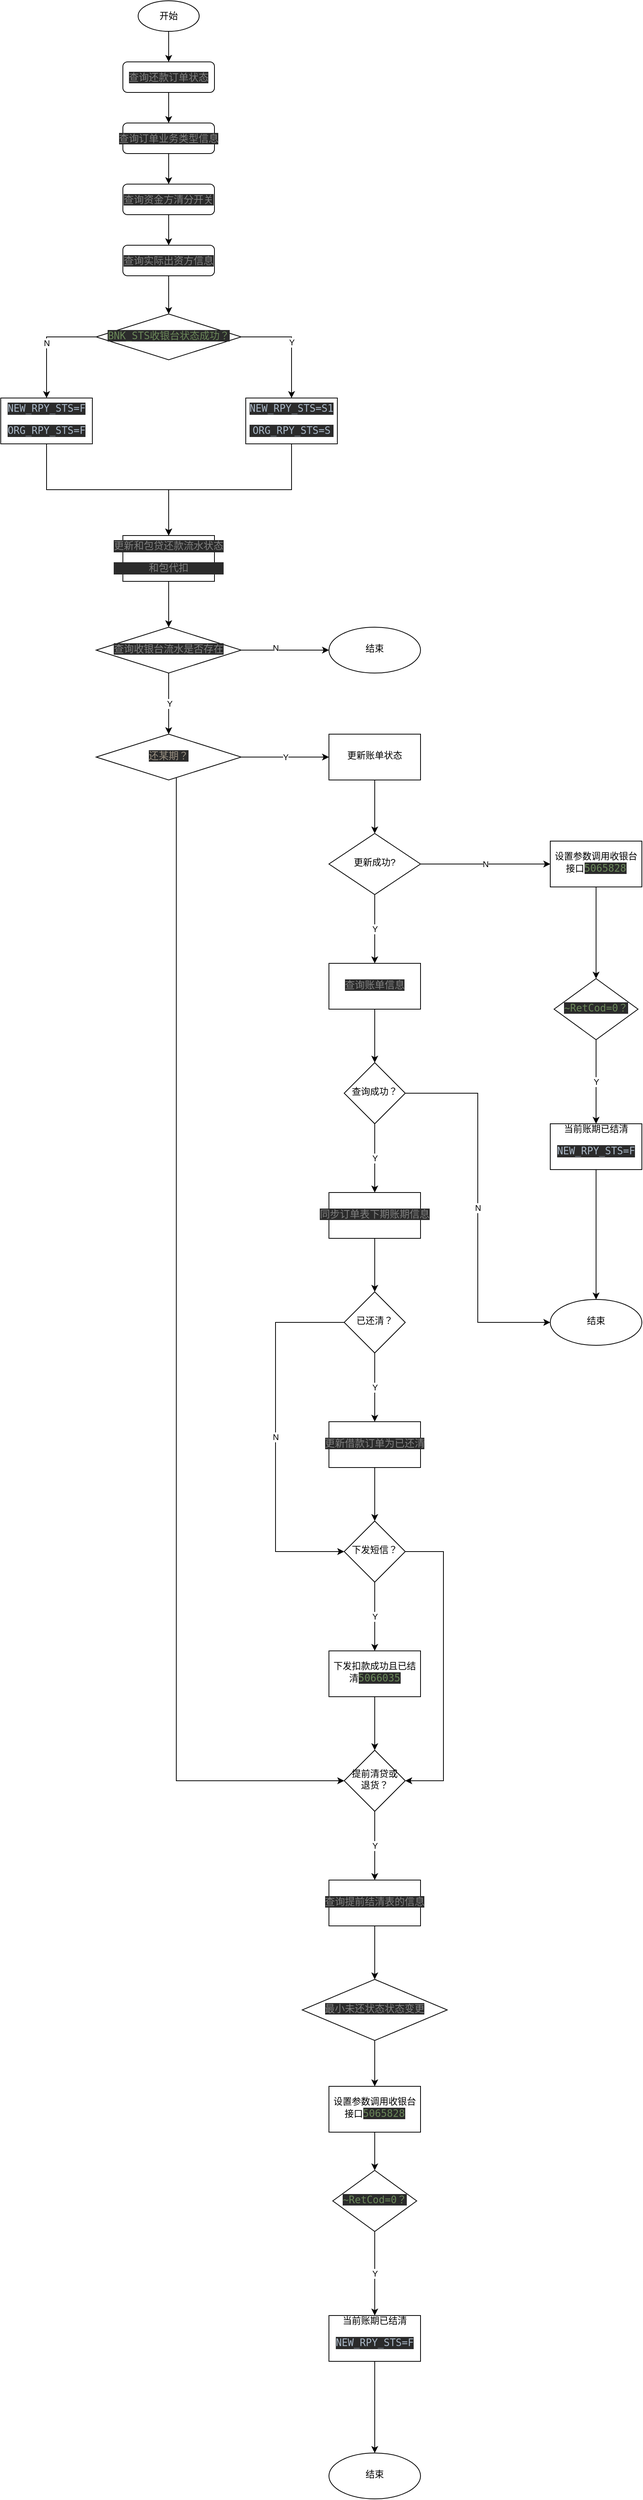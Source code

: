<mxfile version="15.7.3" type="github">
  <diagram id="C5RBs43oDa-KdzZeNtuy" name="Page-1">
    <mxGraphModel dx="771" dy="790" grid="1" gridSize="10" guides="1" tooltips="1" connect="1" arrows="1" fold="1" page="1" pageScale="1" pageWidth="827" pageHeight="1169" math="0" shadow="0">
      <root>
        <mxCell id="WIyWlLk6GJQsqaUBKTNV-0" />
        <mxCell id="WIyWlLk6GJQsqaUBKTNV-1" parent="WIyWlLk6GJQsqaUBKTNV-0" />
        <mxCell id="b61vP8WBhK-4Qb4kTyEm-3" style="edgeStyle=orthogonalEdgeStyle;curved=0;rounded=1;sketch=0;orthogonalLoop=1;jettySize=auto;html=1;entryX=0.5;entryY=0;entryDx=0;entryDy=0;" parent="WIyWlLk6GJQsqaUBKTNV-1" source="WIyWlLk6GJQsqaUBKTNV-3" target="b61vP8WBhK-4Qb4kTyEm-8" edge="1">
          <mxGeometry relative="1" as="geometry" />
        </mxCell>
        <mxCell id="WIyWlLk6GJQsqaUBKTNV-3" value="&lt;pre style=&quot;background-color: rgb(43 , 43 , 43) ; color: rgb(169 , 183 , 198) ; font-family: , monospace ; font-size: 9.8pt&quot;&gt;&lt;span style=&quot;color: rgb(128 , 128 , 128)&quot;&gt;查询还款订单状态&lt;/span&gt;&lt;/pre&gt;" style="rounded=1;whiteSpace=wrap;html=1;fontSize=12;glass=0;strokeWidth=1;shadow=0;" parent="WIyWlLk6GJQsqaUBKTNV-1" vertex="1">
          <mxGeometry x="160" y="120" width="120" height="40" as="geometry" />
        </mxCell>
        <mxCell id="b61vP8WBhK-4Qb4kTyEm-2" style="edgeStyle=orthogonalEdgeStyle;curved=0;rounded=1;sketch=0;orthogonalLoop=1;jettySize=auto;html=1;entryX=0.5;entryY=0;entryDx=0;entryDy=0;" parent="WIyWlLk6GJQsqaUBKTNV-1" source="b61vP8WBhK-4Qb4kTyEm-0" target="WIyWlLk6GJQsqaUBKTNV-3" edge="1">
          <mxGeometry relative="1" as="geometry" />
        </mxCell>
        <mxCell id="b61vP8WBhK-4Qb4kTyEm-0" value="开始" style="ellipse;whiteSpace=wrap;html=1;rounded=0;sketch=0;" parent="WIyWlLk6GJQsqaUBKTNV-1" vertex="1">
          <mxGeometry x="180" y="40" width="80" height="40" as="geometry" />
        </mxCell>
        <mxCell id="g_ZPrON8hwSZhgm6f8qv-13" value="" style="edgeStyle=orthogonalEdgeStyle;rounded=0;orthogonalLoop=1;jettySize=auto;html=1;" edge="1" parent="WIyWlLk6GJQsqaUBKTNV-1" source="b61vP8WBhK-4Qb4kTyEm-8" target="g_ZPrON8hwSZhgm6f8qv-0">
          <mxGeometry relative="1" as="geometry" />
        </mxCell>
        <mxCell id="b61vP8WBhK-4Qb4kTyEm-8" value="&lt;pre style=&quot;background-color: rgb(43 , 43 , 43) ; color: rgb(169 , 183 , 198) ; font-family: , monospace ; font-size: 9.8pt&quot;&gt;&lt;span style=&quot;color: rgb(128 , 128 , 128)&quot;&gt;查询订单业务类型信息&lt;/span&gt;&lt;/pre&gt;" style="rounded=1;whiteSpace=wrap;html=1;fontSize=12;glass=0;strokeWidth=1;shadow=0;" parent="WIyWlLk6GJQsqaUBKTNV-1" vertex="1">
          <mxGeometry x="160" y="200" width="120" height="40" as="geometry" />
        </mxCell>
        <mxCell id="g_ZPrON8hwSZhgm6f8qv-14" value="" style="edgeStyle=orthogonalEdgeStyle;rounded=0;orthogonalLoop=1;jettySize=auto;html=1;" edge="1" parent="WIyWlLk6GJQsqaUBKTNV-1" source="g_ZPrON8hwSZhgm6f8qv-0" target="g_ZPrON8hwSZhgm6f8qv-2">
          <mxGeometry relative="1" as="geometry" />
        </mxCell>
        <mxCell id="g_ZPrON8hwSZhgm6f8qv-0" value="&lt;pre style=&quot;background-color: rgb(43 , 43 , 43) ; color: rgb(169 , 183 , 198) ; font-size: 9.8pt&quot;&gt;&lt;pre style=&quot;background-color: rgb(43 , 43 , 43) ; color: rgb(169 , 183 , 198) ; font-size: 9.8pt&quot;&gt;&lt;span style=&quot;color: rgb(128 , 128 , 128)&quot;&gt;查询资金方清分开关&lt;/span&gt;&lt;/pre&gt;&lt;/pre&gt;" style="rounded=1;whiteSpace=wrap;html=1;fontSize=12;glass=0;strokeWidth=1;shadow=0;" vertex="1" parent="WIyWlLk6GJQsqaUBKTNV-1">
          <mxGeometry x="160" y="280" width="120" height="40" as="geometry" />
        </mxCell>
        <mxCell id="g_ZPrON8hwSZhgm6f8qv-15" value="" style="edgeStyle=orthogonalEdgeStyle;rounded=0;orthogonalLoop=1;jettySize=auto;html=1;" edge="1" parent="WIyWlLk6GJQsqaUBKTNV-1" source="g_ZPrON8hwSZhgm6f8qv-2" target="g_ZPrON8hwSZhgm6f8qv-4">
          <mxGeometry relative="1" as="geometry" />
        </mxCell>
        <mxCell id="g_ZPrON8hwSZhgm6f8qv-2" value="&lt;pre style=&quot;background-color: rgb(43 , 43 , 43) ; color: rgb(169 , 183 , 198) ; font-size: 9.8pt&quot;&gt;&lt;pre style=&quot;background-color: rgb(43 , 43 , 43) ; color: rgb(169 , 183 , 198) ; font-size: 9.8pt&quot;&gt;&lt;pre style=&quot;background-color: rgb(43 , 43 , 43) ; color: rgb(169 , 183 , 198) ; font-size: 9.8pt&quot;&gt;&lt;pre style=&quot;background-color: rgb(43 , 43 , 43) ; color: rgb(169 , 183 , 198) ; font-family: , monospace ; font-size: 9.8pt&quot;&gt;&lt;span style=&quot;color: rgb(128 , 128 , 128)&quot;&gt;查询实际出资方信息&lt;/span&gt;&lt;/pre&gt;&lt;/pre&gt;&lt;/pre&gt;&lt;/pre&gt;" style="rounded=1;whiteSpace=wrap;html=1;fontSize=12;glass=0;strokeWidth=1;shadow=0;" vertex="1" parent="WIyWlLk6GJQsqaUBKTNV-1">
          <mxGeometry x="160" y="360" width="120" height="40" as="geometry" />
        </mxCell>
        <mxCell id="g_ZPrON8hwSZhgm6f8qv-6" value="Y" style="edgeStyle=orthogonalEdgeStyle;rounded=0;orthogonalLoop=1;jettySize=auto;html=1;" edge="1" parent="WIyWlLk6GJQsqaUBKTNV-1" source="g_ZPrON8hwSZhgm6f8qv-4" target="g_ZPrON8hwSZhgm6f8qv-5">
          <mxGeometry relative="1" as="geometry">
            <Array as="points">
              <mxPoint x="381" y="480" />
            </Array>
          </mxGeometry>
        </mxCell>
        <mxCell id="g_ZPrON8hwSZhgm6f8qv-8" value="N" style="edgeStyle=orthogonalEdgeStyle;rounded=0;orthogonalLoop=1;jettySize=auto;html=1;" edge="1" parent="WIyWlLk6GJQsqaUBKTNV-1" source="g_ZPrON8hwSZhgm6f8qv-4" target="g_ZPrON8hwSZhgm6f8qv-7">
          <mxGeometry relative="1" as="geometry" />
        </mxCell>
        <mxCell id="g_ZPrON8hwSZhgm6f8qv-4" value="&lt;pre style=&quot;background-color: rgb(43 , 43 , 43) ; color: rgb(169 , 183 , 198) ; font-family: &amp;#34;jetbrains mono&amp;#34; , monospace ; font-size: 9.8pt&quot;&gt;&lt;span style=&quot;color: rgb(106 , 135 , 89)&quot;&gt;BNK_STS收银台状态成功？&lt;/span&gt;&lt;/pre&gt;" style="rhombus;whiteSpace=wrap;html=1;shadow=0;fontFamily=Helvetica;fontSize=12;align=center;strokeWidth=1;spacing=6;spacingTop=-4;" vertex="1" parent="WIyWlLk6GJQsqaUBKTNV-1">
          <mxGeometry x="125" y="450" width="190" height="60" as="geometry" />
        </mxCell>
        <mxCell id="g_ZPrON8hwSZhgm6f8qv-12" style="edgeStyle=orthogonalEdgeStyle;rounded=0;orthogonalLoop=1;jettySize=auto;html=1;entryX=0.5;entryY=0;entryDx=0;entryDy=0;" edge="1" parent="WIyWlLk6GJQsqaUBKTNV-1" source="g_ZPrON8hwSZhgm6f8qv-5" target="g_ZPrON8hwSZhgm6f8qv-9">
          <mxGeometry relative="1" as="geometry">
            <Array as="points">
              <mxPoint x="381" y="680" />
              <mxPoint x="220" y="680" />
            </Array>
          </mxGeometry>
        </mxCell>
        <mxCell id="g_ZPrON8hwSZhgm6f8qv-5" value="&lt;pre style=&quot;background-color: rgb(43 , 43 , 43) ; color: rgb(169 , 183 , 198) ; font-family: &amp;#34;jetbrains mono&amp;#34; , monospace ; font-size: 9.8pt&quot;&gt;NEW_RPY_STS=S1&lt;/pre&gt;&lt;pre style=&quot;background-color: rgb(43 , 43 , 43) ; color: rgb(169 , 183 , 198) ; font-family: &amp;#34;jetbrains mono&amp;#34; , monospace ; font-size: 9.8pt&quot;&gt;ORG_RPY_STS=S&lt;/pre&gt;" style="whiteSpace=wrap;html=1;shadow=0;strokeWidth=1;spacing=6;spacingTop=-4;" vertex="1" parent="WIyWlLk6GJQsqaUBKTNV-1">
          <mxGeometry x="321" y="560" width="120" height="60" as="geometry" />
        </mxCell>
        <mxCell id="g_ZPrON8hwSZhgm6f8qv-10" value="" style="edgeStyle=orthogonalEdgeStyle;rounded=0;orthogonalLoop=1;jettySize=auto;html=1;" edge="1" parent="WIyWlLk6GJQsqaUBKTNV-1" source="g_ZPrON8hwSZhgm6f8qv-7" target="g_ZPrON8hwSZhgm6f8qv-9">
          <mxGeometry relative="1" as="geometry">
            <Array as="points">
              <mxPoint x="60" y="680" />
              <mxPoint x="220" y="680" />
            </Array>
          </mxGeometry>
        </mxCell>
        <mxCell id="g_ZPrON8hwSZhgm6f8qv-7" value="&lt;pre style=&quot;background-color: rgb(43 , 43 , 43) ; color: rgb(169 , 183 , 198) ; font-family: &amp;#34;jetbrains mono&amp;#34; , monospace ; font-size: 9.8pt&quot;&gt;NEW_RPY_STS=F&lt;/pre&gt;&lt;pre style=&quot;background-color: rgb(43 , 43 , 43) ; color: rgb(169 , 183 , 198) ; font-family: &amp;#34;jetbrains mono&amp;#34; , monospace ; font-size: 9.8pt&quot;&gt;ORG_RPY_STS=F&lt;/pre&gt;" style="whiteSpace=wrap;html=1;shadow=0;strokeWidth=1;spacing=6;spacingTop=-4;" vertex="1" parent="WIyWlLk6GJQsqaUBKTNV-1">
          <mxGeometry y="560" width="120" height="60" as="geometry" />
        </mxCell>
        <mxCell id="g_ZPrON8hwSZhgm6f8qv-17" value="" style="edgeStyle=orthogonalEdgeStyle;rounded=0;orthogonalLoop=1;jettySize=auto;html=1;" edge="1" parent="WIyWlLk6GJQsqaUBKTNV-1" source="g_ZPrON8hwSZhgm6f8qv-9" target="g_ZPrON8hwSZhgm6f8qv-16">
          <mxGeometry relative="1" as="geometry" />
        </mxCell>
        <mxCell id="g_ZPrON8hwSZhgm6f8qv-9" value="&lt;pre style=&quot;background-color: rgb(43 , 43 , 43) ; color: rgb(169 , 183 , 198) ; font-size: 9.8pt&quot;&gt;&lt;span style=&quot;color: rgb(128 , 128 , 128)&quot;&gt;更新和包贷还款流水状态&lt;/span&gt;&lt;/pre&gt;&lt;pre style=&quot;background-color: rgb(43 , 43 , 43) ; color: rgb(169 , 183 , 198) ; font-size: 9.8pt&quot;&gt;&lt;span style=&quot;color: rgb(128 , 128 , 128)&quot;&gt;和包代扣&lt;/span&gt;&lt;/pre&gt;" style="whiteSpace=wrap;html=1;shadow=0;strokeWidth=1;spacing=6;spacingTop=-4;" vertex="1" parent="WIyWlLk6GJQsqaUBKTNV-1">
          <mxGeometry x="160" y="740" width="120" height="60" as="geometry" />
        </mxCell>
        <mxCell id="g_ZPrON8hwSZhgm6f8qv-19" value="" style="edgeStyle=orthogonalEdgeStyle;rounded=0;orthogonalLoop=1;jettySize=auto;html=1;" edge="1" parent="WIyWlLk6GJQsqaUBKTNV-1" source="g_ZPrON8hwSZhgm6f8qv-16" target="g_ZPrON8hwSZhgm6f8qv-18">
          <mxGeometry relative="1" as="geometry" />
        </mxCell>
        <mxCell id="g_ZPrON8hwSZhgm6f8qv-20" value="N" style="edgeLabel;html=1;align=center;verticalAlign=middle;resizable=0;points=[];" vertex="1" connectable="0" parent="g_ZPrON8hwSZhgm6f8qv-19">
          <mxGeometry x="-0.217" y="3" relative="1" as="geometry">
            <mxPoint as="offset" />
          </mxGeometry>
        </mxCell>
        <mxCell id="g_ZPrON8hwSZhgm6f8qv-22" value="Y" style="edgeStyle=orthogonalEdgeStyle;rounded=0;orthogonalLoop=1;jettySize=auto;html=1;" edge="1" parent="WIyWlLk6GJQsqaUBKTNV-1" source="g_ZPrON8hwSZhgm6f8qv-16">
          <mxGeometry relative="1" as="geometry">
            <mxPoint x="220" y="1000" as="targetPoint" />
          </mxGeometry>
        </mxCell>
        <mxCell id="g_ZPrON8hwSZhgm6f8qv-16" value="&lt;pre style=&quot;background-color: rgb(43 , 43 , 43) ; color: rgb(169 , 183 , 198) ; font-family: &amp;#34;jetbrains mono&amp;#34; , monospace ; font-size: 9.8pt&quot;&gt;&lt;pre style=&quot;background-color: rgb(43 , 43 , 43) ; color: rgb(169 , 183 , 198) ; font-family: , monospace ; font-size: 9.8pt&quot;&gt;&lt;span style=&quot;color: rgb(128 , 128 , 128)&quot;&gt;查询收银台流水是否存在&lt;/span&gt;&lt;/pre&gt;&lt;/pre&gt;" style="rhombus;whiteSpace=wrap;html=1;shadow=0;fontFamily=Helvetica;fontSize=12;align=center;strokeWidth=1;spacing=6;spacingTop=-4;" vertex="1" parent="WIyWlLk6GJQsqaUBKTNV-1">
          <mxGeometry x="125" y="860" width="190" height="60" as="geometry" />
        </mxCell>
        <mxCell id="g_ZPrON8hwSZhgm6f8qv-18" value="结束" style="ellipse;whiteSpace=wrap;html=1;shadow=0;strokeWidth=1;spacing=6;spacingTop=-4;" vertex="1" parent="WIyWlLk6GJQsqaUBKTNV-1">
          <mxGeometry x="430" y="860" width="120" height="60" as="geometry" />
        </mxCell>
        <mxCell id="g_ZPrON8hwSZhgm6f8qv-25" value="Y" style="edgeStyle=orthogonalEdgeStyle;rounded=0;orthogonalLoop=1;jettySize=auto;html=1;" edge="1" parent="WIyWlLk6GJQsqaUBKTNV-1" source="g_ZPrON8hwSZhgm6f8qv-23" target="g_ZPrON8hwSZhgm6f8qv-24">
          <mxGeometry relative="1" as="geometry" />
        </mxCell>
        <mxCell id="g_ZPrON8hwSZhgm6f8qv-79" style="edgeStyle=orthogonalEdgeStyle;rounded=0;orthogonalLoop=1;jettySize=auto;html=1;entryX=0;entryY=0.5;entryDx=0;entryDy=0;" edge="1" parent="WIyWlLk6GJQsqaUBKTNV-1" source="g_ZPrON8hwSZhgm6f8qv-23" target="g_ZPrON8hwSZhgm6f8qv-71">
          <mxGeometry relative="1" as="geometry">
            <Array as="points">
              <mxPoint x="230" y="2370" />
            </Array>
          </mxGeometry>
        </mxCell>
        <mxCell id="g_ZPrON8hwSZhgm6f8qv-23" value="&lt;pre style=&quot;background-color: rgb(43 , 43 , 43) ; font-family: &amp;#34;jetbrains mono&amp;#34; , monospace ; font-size: 9.8pt&quot;&gt;&lt;pre style=&quot;background-color: rgb(43 , 43 , 43) ; font-size: 9.8pt&quot;&gt;&lt;font color=&quot;#988f81&quot;&gt;还某期？&lt;/font&gt;&lt;/pre&gt;&lt;/pre&gt;" style="rhombus;whiteSpace=wrap;html=1;shadow=0;fontFamily=Helvetica;fontSize=12;align=center;strokeWidth=1;spacing=6;spacingTop=-4;" vertex="1" parent="WIyWlLk6GJQsqaUBKTNV-1">
          <mxGeometry x="125" y="1000" width="190" height="60" as="geometry" />
        </mxCell>
        <mxCell id="g_ZPrON8hwSZhgm6f8qv-27" value="" style="edgeStyle=orthogonalEdgeStyle;rounded=0;orthogonalLoop=1;jettySize=auto;html=1;" edge="1" parent="WIyWlLk6GJQsqaUBKTNV-1" source="g_ZPrON8hwSZhgm6f8qv-24" target="g_ZPrON8hwSZhgm6f8qv-26">
          <mxGeometry relative="1" as="geometry" />
        </mxCell>
        <mxCell id="g_ZPrON8hwSZhgm6f8qv-24" value="更新账单状态" style="whiteSpace=wrap;html=1;shadow=0;strokeWidth=1;spacing=6;spacingTop=-4;" vertex="1" parent="WIyWlLk6GJQsqaUBKTNV-1">
          <mxGeometry x="430" y="1000" width="120" height="60" as="geometry" />
        </mxCell>
        <mxCell id="g_ZPrON8hwSZhgm6f8qv-33" value="N" style="edgeStyle=orthogonalEdgeStyle;rounded=0;orthogonalLoop=1;jettySize=auto;html=1;" edge="1" parent="WIyWlLk6GJQsqaUBKTNV-1" source="g_ZPrON8hwSZhgm6f8qv-26" target="g_ZPrON8hwSZhgm6f8qv-32">
          <mxGeometry relative="1" as="geometry" />
        </mxCell>
        <mxCell id="g_ZPrON8hwSZhgm6f8qv-42" value="Y" style="edgeStyle=orthogonalEdgeStyle;rounded=0;orthogonalLoop=1;jettySize=auto;html=1;" edge="1" parent="WIyWlLk6GJQsqaUBKTNV-1" source="g_ZPrON8hwSZhgm6f8qv-26" target="g_ZPrON8hwSZhgm6f8qv-41">
          <mxGeometry relative="1" as="geometry" />
        </mxCell>
        <mxCell id="g_ZPrON8hwSZhgm6f8qv-26" value="更新成功?" style="rhombus;whiteSpace=wrap;html=1;shadow=0;strokeWidth=1;spacing=6;spacingTop=-4;" vertex="1" parent="WIyWlLk6GJQsqaUBKTNV-1">
          <mxGeometry x="430" y="1130" width="120" height="80" as="geometry" />
        </mxCell>
        <mxCell id="g_ZPrON8hwSZhgm6f8qv-35" value="" style="edgeStyle=orthogonalEdgeStyle;rounded=0;orthogonalLoop=1;jettySize=auto;html=1;" edge="1" parent="WIyWlLk6GJQsqaUBKTNV-1" source="g_ZPrON8hwSZhgm6f8qv-32" target="g_ZPrON8hwSZhgm6f8qv-34">
          <mxGeometry relative="1" as="geometry" />
        </mxCell>
        <mxCell id="g_ZPrON8hwSZhgm6f8qv-32" value="设置参数调用收银台接口&lt;span style=&quot;color: rgb(106 , 135 , 89) ; background-color: rgb(43 , 43 , 43) ; font-family: &amp;#34;jetbrains mono&amp;#34; , monospace ; font-size: 9.8pt&quot;&gt;5065828&lt;/span&gt;" style="whiteSpace=wrap;html=1;shadow=0;strokeWidth=1;spacing=6;spacingTop=-4;" vertex="1" parent="WIyWlLk6GJQsqaUBKTNV-1">
          <mxGeometry x="720" y="1140" width="120" height="60" as="geometry" />
        </mxCell>
        <mxCell id="g_ZPrON8hwSZhgm6f8qv-37" value="Y" style="edgeStyle=orthogonalEdgeStyle;rounded=0;orthogonalLoop=1;jettySize=auto;html=1;" edge="1" parent="WIyWlLk6GJQsqaUBKTNV-1" source="g_ZPrON8hwSZhgm6f8qv-34" target="g_ZPrON8hwSZhgm6f8qv-36">
          <mxGeometry relative="1" as="geometry" />
        </mxCell>
        <mxCell id="g_ZPrON8hwSZhgm6f8qv-34" value="&lt;pre style=&quot;background-color: rgb(43 , 43 , 43) ; color: rgb(169 , 183 , 198) ; font-family: &amp;#34;jetbrains mono&amp;#34; , monospace ; font-size: 9.8pt&quot;&gt;&lt;span style=&quot;color: rgb(106 , 135 , 89)&quot;&gt;~RetCod=0？&lt;/span&gt;&lt;/pre&gt;" style="rhombus;whiteSpace=wrap;html=1;shadow=0;strokeWidth=1;spacing=6;spacingTop=-4;" vertex="1" parent="WIyWlLk6GJQsqaUBKTNV-1">
          <mxGeometry x="725" y="1320" width="110" height="80" as="geometry" />
        </mxCell>
        <mxCell id="g_ZPrON8hwSZhgm6f8qv-39" value="" style="edgeStyle=orthogonalEdgeStyle;rounded=0;orthogonalLoop=1;jettySize=auto;html=1;" edge="1" parent="WIyWlLk6GJQsqaUBKTNV-1" source="g_ZPrON8hwSZhgm6f8qv-36" target="g_ZPrON8hwSZhgm6f8qv-38">
          <mxGeometry relative="1" as="geometry" />
        </mxCell>
        <mxCell id="g_ZPrON8hwSZhgm6f8qv-36" value="当前账期已结清&lt;br&gt;&lt;pre style=&quot;background-color: rgb(43 , 43 , 43) ; color: rgb(169 , 183 , 198) ; font-family: &amp;#34;jetbrains mono&amp;#34; , monospace ; font-size: 9.8pt&quot;&gt;NEW_RPY_STS=F&lt;/pre&gt;" style="whiteSpace=wrap;html=1;shadow=0;strokeWidth=1;spacing=6;spacingTop=-4;" vertex="1" parent="WIyWlLk6GJQsqaUBKTNV-1">
          <mxGeometry x="720" y="1510" width="120" height="60" as="geometry" />
        </mxCell>
        <mxCell id="g_ZPrON8hwSZhgm6f8qv-38" value="结束" style="ellipse;whiteSpace=wrap;html=1;shadow=0;strokeWidth=1;spacing=6;spacingTop=-4;" vertex="1" parent="WIyWlLk6GJQsqaUBKTNV-1">
          <mxGeometry x="720" y="1740" width="120" height="60" as="geometry" />
        </mxCell>
        <mxCell id="g_ZPrON8hwSZhgm6f8qv-46" value="" style="edgeStyle=orthogonalEdgeStyle;rounded=0;orthogonalLoop=1;jettySize=auto;html=1;" edge="1" parent="WIyWlLk6GJQsqaUBKTNV-1" source="g_ZPrON8hwSZhgm6f8qv-41" target="g_ZPrON8hwSZhgm6f8qv-45">
          <mxGeometry relative="1" as="geometry" />
        </mxCell>
        <mxCell id="g_ZPrON8hwSZhgm6f8qv-41" value="&lt;pre style=&quot;background-color: #2b2b2b ; color: #a9b7c6 ; font-family: &amp;quot;宋体&amp;quot; , monospace ; font-size: 9.8pt&quot;&gt;&lt;span style=&quot;color: #808080&quot;&gt;查询账单信息&lt;/span&gt;&lt;/pre&gt;" style="whiteSpace=wrap;html=1;shadow=0;strokeWidth=1;spacing=6;spacingTop=-4;" vertex="1" parent="WIyWlLk6GJQsqaUBKTNV-1">
          <mxGeometry x="430" y="1300" width="120" height="60" as="geometry" />
        </mxCell>
        <mxCell id="g_ZPrON8hwSZhgm6f8qv-51" value="N" style="edgeStyle=orthogonalEdgeStyle;rounded=0;orthogonalLoop=1;jettySize=auto;html=1;entryX=0;entryY=0.5;entryDx=0;entryDy=0;" edge="1" parent="WIyWlLk6GJQsqaUBKTNV-1" source="g_ZPrON8hwSZhgm6f8qv-45" target="g_ZPrON8hwSZhgm6f8qv-38">
          <mxGeometry relative="1" as="geometry" />
        </mxCell>
        <mxCell id="g_ZPrON8hwSZhgm6f8qv-55" value="Y" style="edgeStyle=orthogonalEdgeStyle;rounded=0;orthogonalLoop=1;jettySize=auto;html=1;" edge="1" parent="WIyWlLk6GJQsqaUBKTNV-1" source="g_ZPrON8hwSZhgm6f8qv-45" target="g_ZPrON8hwSZhgm6f8qv-54">
          <mxGeometry relative="1" as="geometry" />
        </mxCell>
        <mxCell id="g_ZPrON8hwSZhgm6f8qv-45" value="查询成功？" style="rhombus;whiteSpace=wrap;html=1;shadow=0;strokeWidth=1;spacing=6;spacingTop=-4;" vertex="1" parent="WIyWlLk6GJQsqaUBKTNV-1">
          <mxGeometry x="450" y="1430" width="80" height="80" as="geometry" />
        </mxCell>
        <mxCell id="g_ZPrON8hwSZhgm6f8qv-58" value="" style="edgeStyle=orthogonalEdgeStyle;rounded=0;orthogonalLoop=1;jettySize=auto;html=1;" edge="1" parent="WIyWlLk6GJQsqaUBKTNV-1" source="g_ZPrON8hwSZhgm6f8qv-54" target="g_ZPrON8hwSZhgm6f8qv-57">
          <mxGeometry relative="1" as="geometry" />
        </mxCell>
        <mxCell id="g_ZPrON8hwSZhgm6f8qv-54" value="&lt;pre style=&quot;background-color: #2b2b2b ; color: #a9b7c6 ; font-family: &amp;quot;宋体&amp;quot; , monospace ; font-size: 9.8pt&quot;&gt;&lt;span style=&quot;color: #808080&quot;&gt;同步订单表下期账期信息&lt;/span&gt;&lt;/pre&gt;" style="whiteSpace=wrap;html=1;shadow=0;strokeWidth=1;spacing=6;spacingTop=-4;" vertex="1" parent="WIyWlLk6GJQsqaUBKTNV-1">
          <mxGeometry x="430" y="1600" width="120" height="60" as="geometry" />
        </mxCell>
        <mxCell id="g_ZPrON8hwSZhgm6f8qv-60" value="Y" style="edgeStyle=orthogonalEdgeStyle;rounded=0;orthogonalLoop=1;jettySize=auto;html=1;" edge="1" parent="WIyWlLk6GJQsqaUBKTNV-1" source="g_ZPrON8hwSZhgm6f8qv-57" target="g_ZPrON8hwSZhgm6f8qv-59">
          <mxGeometry relative="1" as="geometry" />
        </mxCell>
        <mxCell id="g_ZPrON8hwSZhgm6f8qv-66" value="N" style="edgeStyle=orthogonalEdgeStyle;rounded=0;orthogonalLoop=1;jettySize=auto;html=1;entryX=0;entryY=0.5;entryDx=0;entryDy=0;" edge="1" parent="WIyWlLk6GJQsqaUBKTNV-1" source="g_ZPrON8hwSZhgm6f8qv-57" target="g_ZPrON8hwSZhgm6f8qv-64">
          <mxGeometry relative="1" as="geometry">
            <mxPoint x="390" y="2090" as="targetPoint" />
            <Array as="points">
              <mxPoint x="360" y="1770" />
              <mxPoint x="360" y="2070" />
            </Array>
          </mxGeometry>
        </mxCell>
        <mxCell id="g_ZPrON8hwSZhgm6f8qv-57" value="已还清？" style="rhombus;whiteSpace=wrap;html=1;shadow=0;strokeWidth=1;spacing=6;spacingTop=-4;" vertex="1" parent="WIyWlLk6GJQsqaUBKTNV-1">
          <mxGeometry x="450" y="1730" width="80" height="80" as="geometry" />
        </mxCell>
        <mxCell id="g_ZPrON8hwSZhgm6f8qv-65" value="" style="edgeStyle=orthogonalEdgeStyle;rounded=0;orthogonalLoop=1;jettySize=auto;html=1;" edge="1" parent="WIyWlLk6GJQsqaUBKTNV-1" source="g_ZPrON8hwSZhgm6f8qv-59" target="g_ZPrON8hwSZhgm6f8qv-64">
          <mxGeometry relative="1" as="geometry" />
        </mxCell>
        <mxCell id="g_ZPrON8hwSZhgm6f8qv-59" value="&lt;pre style=&quot;background-color: #2b2b2b ; color: #a9b7c6 ; font-family: &amp;quot;宋体&amp;quot; , monospace ; font-size: 9.8pt&quot;&gt;&lt;span style=&quot;color: #808080&quot;&gt;更新借款订单为已还清&lt;/span&gt;&lt;/pre&gt;" style="whiteSpace=wrap;html=1;shadow=0;strokeWidth=1;spacing=6;spacingTop=-4;" vertex="1" parent="WIyWlLk6GJQsqaUBKTNV-1">
          <mxGeometry x="430" y="1900" width="120" height="60" as="geometry" />
        </mxCell>
        <mxCell id="g_ZPrON8hwSZhgm6f8qv-68" value="Y" style="edgeStyle=orthogonalEdgeStyle;rounded=0;orthogonalLoop=1;jettySize=auto;html=1;" edge="1" parent="WIyWlLk6GJQsqaUBKTNV-1" source="g_ZPrON8hwSZhgm6f8qv-64" target="g_ZPrON8hwSZhgm6f8qv-67">
          <mxGeometry relative="1" as="geometry" />
        </mxCell>
        <mxCell id="g_ZPrON8hwSZhgm6f8qv-77" style="edgeStyle=orthogonalEdgeStyle;rounded=0;orthogonalLoop=1;jettySize=auto;html=1;entryX=1;entryY=0.5;entryDx=0;entryDy=0;" edge="1" parent="WIyWlLk6GJQsqaUBKTNV-1" source="g_ZPrON8hwSZhgm6f8qv-64" target="g_ZPrON8hwSZhgm6f8qv-71">
          <mxGeometry relative="1" as="geometry">
            <Array as="points">
              <mxPoint x="580" y="2070" />
              <mxPoint x="580" y="2370" />
            </Array>
          </mxGeometry>
        </mxCell>
        <mxCell id="g_ZPrON8hwSZhgm6f8qv-64" value="下发短信？" style="rhombus;whiteSpace=wrap;html=1;shadow=0;strokeWidth=1;spacing=6;spacingTop=-4;" vertex="1" parent="WIyWlLk6GJQsqaUBKTNV-1">
          <mxGeometry x="450" y="2030" width="80" height="80" as="geometry" />
        </mxCell>
        <mxCell id="g_ZPrON8hwSZhgm6f8qv-72" value="" style="edgeStyle=orthogonalEdgeStyle;rounded=0;orthogonalLoop=1;jettySize=auto;html=1;" edge="1" parent="WIyWlLk6GJQsqaUBKTNV-1" source="g_ZPrON8hwSZhgm6f8qv-67" target="g_ZPrON8hwSZhgm6f8qv-71">
          <mxGeometry relative="1" as="geometry" />
        </mxCell>
        <mxCell id="g_ZPrON8hwSZhgm6f8qv-67" value="下发扣款成功且已结清&lt;span style=&quot;color: rgb(106 , 135 , 89) ; background-color: rgb(43 , 43 , 43) ; font-family: &amp;#34;jetbrains mono&amp;#34; , monospace ; font-size: 9.8pt&quot;&gt;5066035&lt;/span&gt;" style="whiteSpace=wrap;html=1;shadow=0;strokeWidth=1;spacing=6;spacingTop=-4;" vertex="1" parent="WIyWlLk6GJQsqaUBKTNV-1">
          <mxGeometry x="430" y="2200" width="120" height="60" as="geometry" />
        </mxCell>
        <mxCell id="g_ZPrON8hwSZhgm6f8qv-76" value="Y" style="edgeStyle=orthogonalEdgeStyle;rounded=0;orthogonalLoop=1;jettySize=auto;html=1;" edge="1" parent="WIyWlLk6GJQsqaUBKTNV-1" source="g_ZPrON8hwSZhgm6f8qv-71" target="g_ZPrON8hwSZhgm6f8qv-75">
          <mxGeometry relative="1" as="geometry" />
        </mxCell>
        <mxCell id="g_ZPrON8hwSZhgm6f8qv-71" value="提前清贷或退货？" style="rhombus;whiteSpace=wrap;html=1;shadow=0;strokeWidth=1;spacing=6;spacingTop=-4;" vertex="1" parent="WIyWlLk6GJQsqaUBKTNV-1">
          <mxGeometry x="450" y="2330" width="80" height="80" as="geometry" />
        </mxCell>
        <mxCell id="g_ZPrON8hwSZhgm6f8qv-91" value="" style="edgeStyle=orthogonalEdgeStyle;rounded=0;orthogonalLoop=1;jettySize=auto;html=1;" edge="1" parent="WIyWlLk6GJQsqaUBKTNV-1" source="g_ZPrON8hwSZhgm6f8qv-75" target="g_ZPrON8hwSZhgm6f8qv-90">
          <mxGeometry relative="1" as="geometry" />
        </mxCell>
        <mxCell id="g_ZPrON8hwSZhgm6f8qv-75" value="&lt;pre style=&quot;background-color: rgb(43 , 43 , 43) ; color: rgb(169 , 183 , 198) ; font-family: , monospace ; font-size: 9.8pt&quot;&gt;&lt;span style=&quot;color: rgb(128 , 128 , 128)&quot;&gt;查询提前结清表的信息&lt;/span&gt;&lt;/pre&gt;" style="whiteSpace=wrap;html=1;shadow=0;strokeWidth=1;spacing=6;spacingTop=-4;" vertex="1" parent="WIyWlLk6GJQsqaUBKTNV-1">
          <mxGeometry x="430" y="2500" width="120" height="60" as="geometry" />
        </mxCell>
        <mxCell id="g_ZPrON8hwSZhgm6f8qv-87" value="" style="edgeStyle=orthogonalEdgeStyle;rounded=0;orthogonalLoop=1;jettySize=auto;html=1;" edge="1" parent="WIyWlLk6GJQsqaUBKTNV-1" source="g_ZPrON8hwSZhgm6f8qv-80" target="g_ZPrON8hwSZhgm6f8qv-83">
          <mxGeometry relative="1" as="geometry" />
        </mxCell>
        <mxCell id="g_ZPrON8hwSZhgm6f8qv-80" value="设置参数调用收银台接口&lt;span style=&quot;color: rgb(106 , 135 , 89) ; background-color: rgb(43 , 43 , 43) ; font-family: &amp;#34;jetbrains mono&amp;#34; , monospace ; font-size: 9.8pt&quot;&gt;5065828&lt;/span&gt;" style="whiteSpace=wrap;html=1;shadow=0;strokeWidth=1;spacing=6;spacingTop=-4;" vertex="1" parent="WIyWlLk6GJQsqaUBKTNV-1">
          <mxGeometry x="430" y="2770" width="120" height="60" as="geometry" />
        </mxCell>
        <mxCell id="g_ZPrON8hwSZhgm6f8qv-82" value="Y" style="edgeStyle=orthogonalEdgeStyle;rounded=0;orthogonalLoop=1;jettySize=auto;html=1;" edge="1" parent="WIyWlLk6GJQsqaUBKTNV-1" source="g_ZPrON8hwSZhgm6f8qv-83" target="g_ZPrON8hwSZhgm6f8qv-85">
          <mxGeometry relative="1" as="geometry" />
        </mxCell>
        <mxCell id="g_ZPrON8hwSZhgm6f8qv-83" value="&lt;pre style=&quot;background-color: rgb(43 , 43 , 43) ; color: rgb(169 , 183 , 198) ; font-family: &amp;#34;jetbrains mono&amp;#34; , monospace ; font-size: 9.8pt&quot;&gt;&lt;span style=&quot;color: rgb(106 , 135 , 89)&quot;&gt;~RetCod=0？&lt;/span&gt;&lt;/pre&gt;" style="rhombus;whiteSpace=wrap;html=1;shadow=0;strokeWidth=1;spacing=6;spacingTop=-4;" vertex="1" parent="WIyWlLk6GJQsqaUBKTNV-1">
          <mxGeometry x="435" y="2880" width="110" height="80" as="geometry" />
        </mxCell>
        <mxCell id="g_ZPrON8hwSZhgm6f8qv-84" value="" style="edgeStyle=orthogonalEdgeStyle;rounded=0;orthogonalLoop=1;jettySize=auto;html=1;" edge="1" parent="WIyWlLk6GJQsqaUBKTNV-1" source="g_ZPrON8hwSZhgm6f8qv-85" target="g_ZPrON8hwSZhgm6f8qv-86">
          <mxGeometry relative="1" as="geometry" />
        </mxCell>
        <mxCell id="g_ZPrON8hwSZhgm6f8qv-85" value="当前账期已结清&lt;br&gt;&lt;pre style=&quot;background-color: rgb(43 , 43 , 43) ; color: rgb(169 , 183 , 198) ; font-family: &amp;#34;jetbrains mono&amp;#34; , monospace ; font-size: 9.8pt&quot;&gt;NEW_RPY_STS=F&lt;/pre&gt;" style="whiteSpace=wrap;html=1;shadow=0;strokeWidth=1;spacing=6;spacingTop=-4;" vertex="1" parent="WIyWlLk6GJQsqaUBKTNV-1">
          <mxGeometry x="430" y="3070" width="120" height="60" as="geometry" />
        </mxCell>
        <mxCell id="g_ZPrON8hwSZhgm6f8qv-86" value="结束" style="ellipse;whiteSpace=wrap;html=1;shadow=0;strokeWidth=1;spacing=6;spacingTop=-4;" vertex="1" parent="WIyWlLk6GJQsqaUBKTNV-1">
          <mxGeometry x="430" y="3250" width="120" height="60" as="geometry" />
        </mxCell>
        <mxCell id="g_ZPrON8hwSZhgm6f8qv-92" value="" style="edgeStyle=orthogonalEdgeStyle;rounded=0;orthogonalLoop=1;jettySize=auto;html=1;" edge="1" parent="WIyWlLk6GJQsqaUBKTNV-1" source="g_ZPrON8hwSZhgm6f8qv-90" target="g_ZPrON8hwSZhgm6f8qv-80">
          <mxGeometry relative="1" as="geometry" />
        </mxCell>
        <mxCell id="g_ZPrON8hwSZhgm6f8qv-90" value="&lt;pre style=&quot;background-color: rgb(43 , 43 , 43) ; color: rgb(169 , 183 , 198) ; font-family: , monospace ; font-size: 9.8pt&quot;&gt;&lt;span style=&quot;color: rgb(128 , 128 , 128)&quot;&gt;最小未还状态状态变更&lt;/span&gt;&lt;/pre&gt;" style="rhombus;whiteSpace=wrap;html=1;shadow=0;strokeWidth=1;spacing=6;spacingTop=-4;" vertex="1" parent="WIyWlLk6GJQsqaUBKTNV-1">
          <mxGeometry x="395" y="2630" width="190" height="80" as="geometry" />
        </mxCell>
      </root>
    </mxGraphModel>
  </diagram>
</mxfile>
